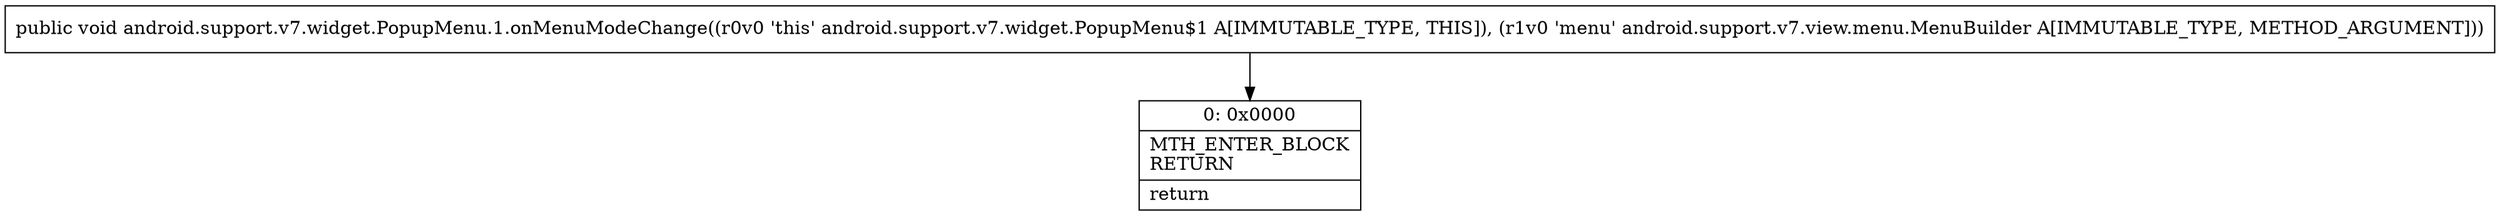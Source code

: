 digraph "CFG forandroid.support.v7.widget.PopupMenu.1.onMenuModeChange(Landroid\/support\/v7\/view\/menu\/MenuBuilder;)V" {
Node_0 [shape=record,label="{0\:\ 0x0000|MTH_ENTER_BLOCK\lRETURN\l|return\l}"];
MethodNode[shape=record,label="{public void android.support.v7.widget.PopupMenu.1.onMenuModeChange((r0v0 'this' android.support.v7.widget.PopupMenu$1 A[IMMUTABLE_TYPE, THIS]), (r1v0 'menu' android.support.v7.view.menu.MenuBuilder A[IMMUTABLE_TYPE, METHOD_ARGUMENT])) }"];
MethodNode -> Node_0;
}

